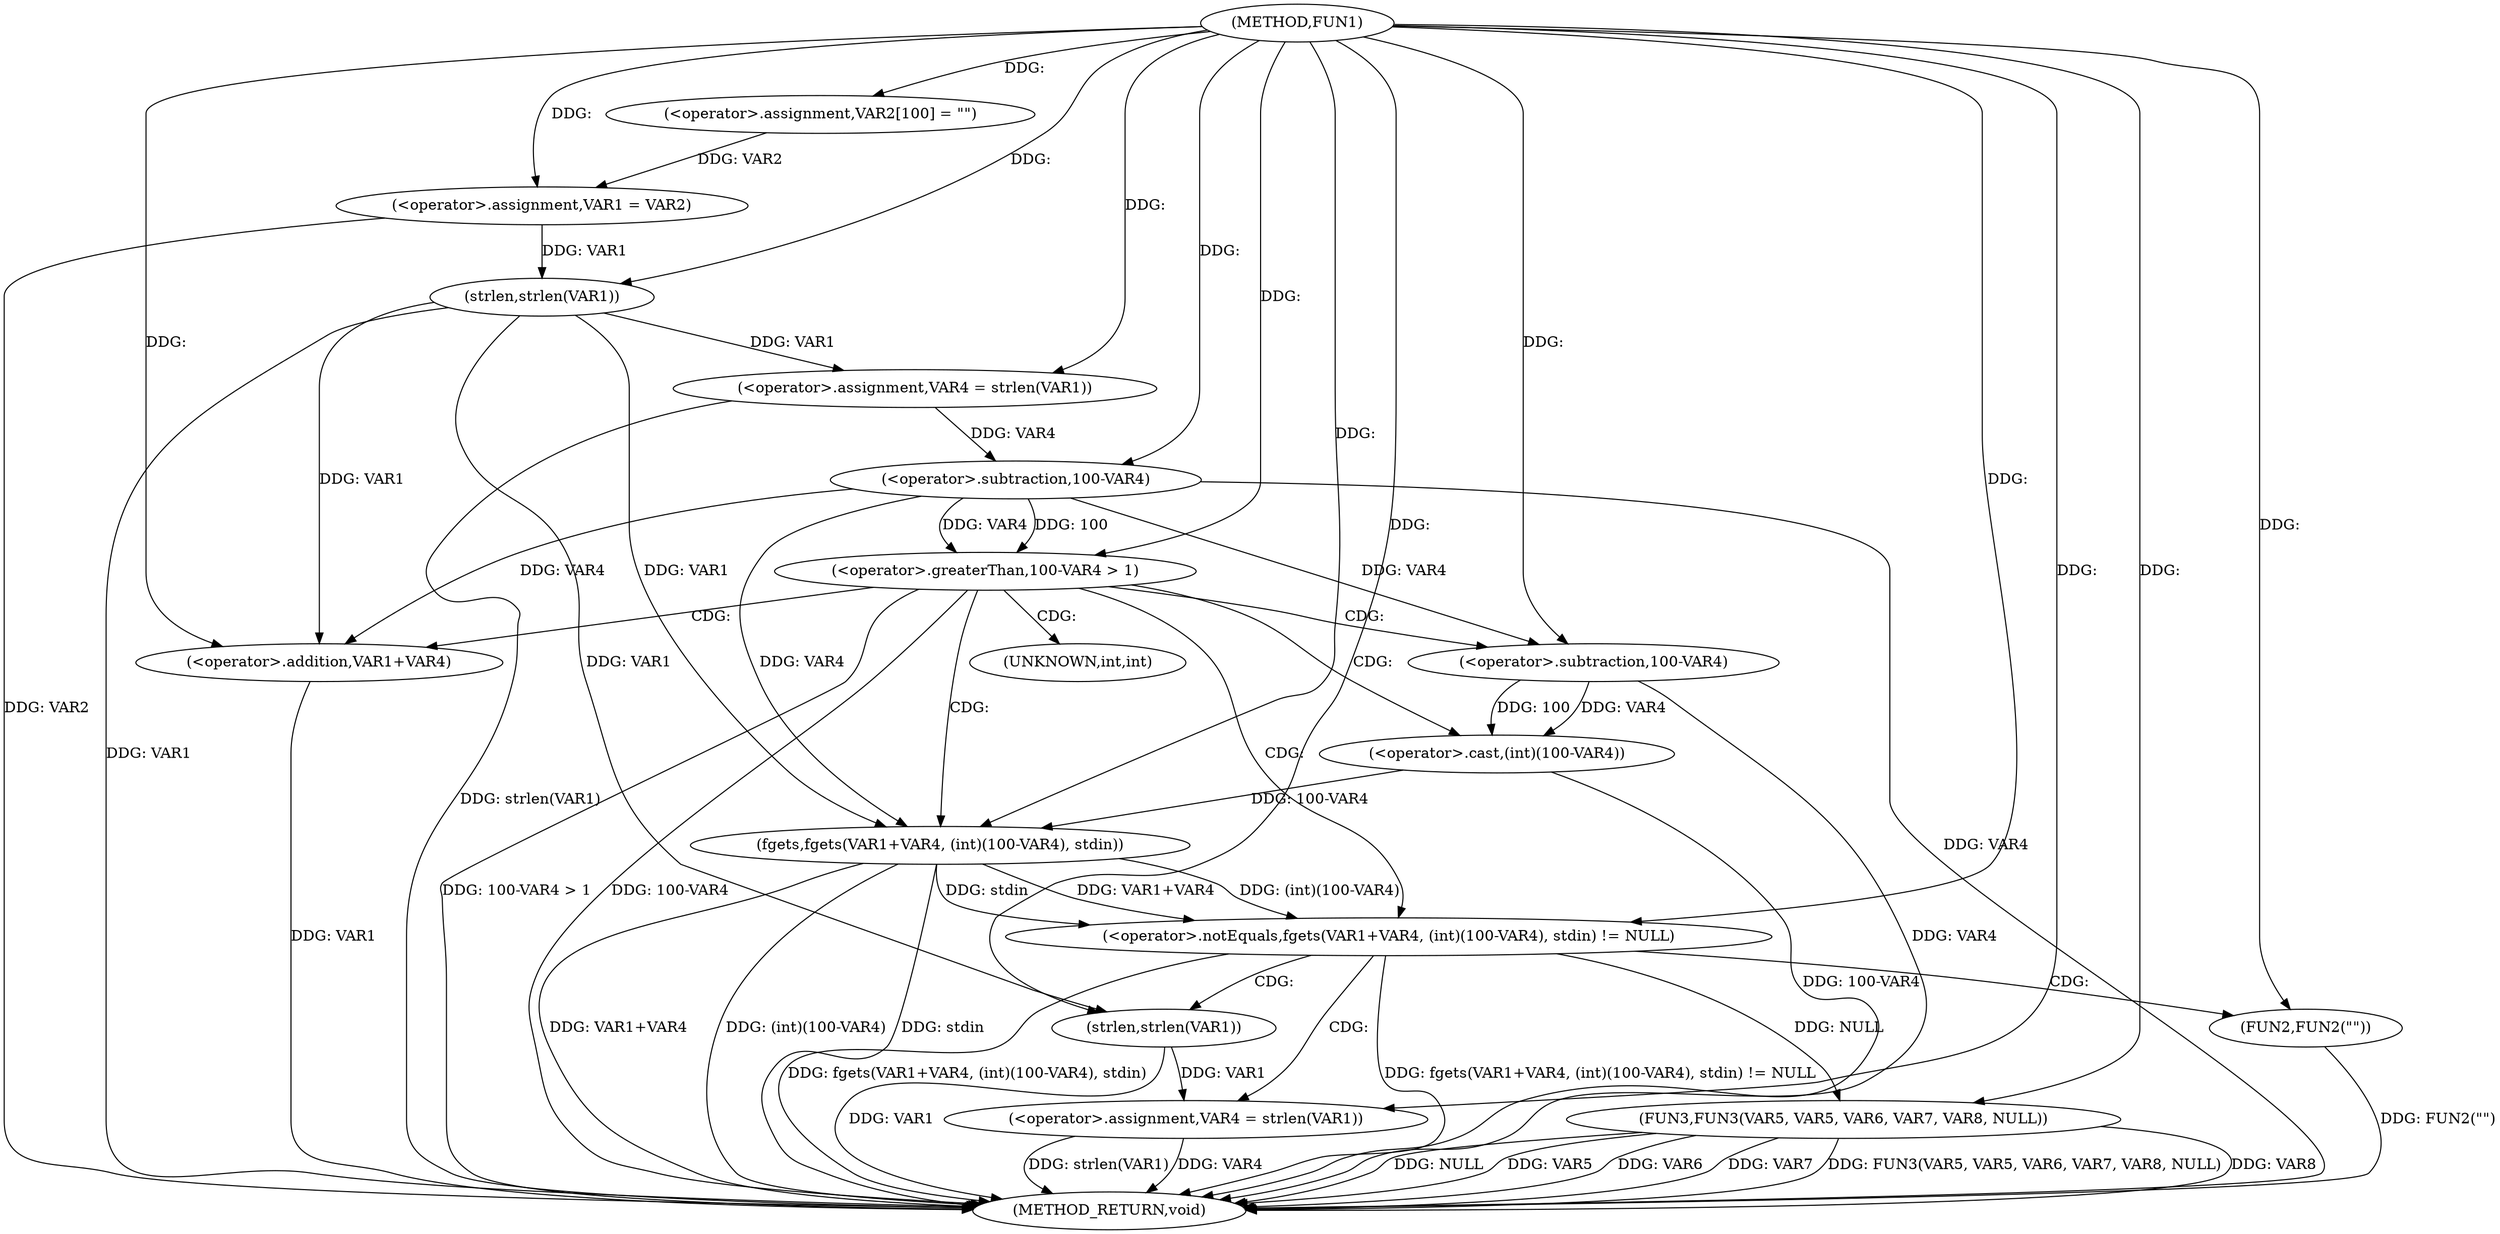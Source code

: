 digraph FUN1 {  
"1000100" [label = "(METHOD,FUN1)" ]
"1000155" [label = "(METHOD_RETURN,void)" ]
"1000104" [label = "(<operator>.assignment,VAR2[100] = \"\")" ]
"1000107" [label = "(<operator>.assignment,VAR1 = VAR2)" ]
"1000114" [label = "(<operator>.assignment,VAR4 = strlen(VAR1))" ]
"1000116" [label = "(strlen,strlen(VAR1))" ]
"1000119" [label = "(<operator>.greaterThan,100-VAR4 > 1)" ]
"1000120" [label = "(<operator>.subtraction,100-VAR4)" ]
"1000126" [label = "(<operator>.notEquals,fgets(VAR1+VAR4, (int)(100-VAR4), stdin) != NULL)" ]
"1000127" [label = "(fgets,fgets(VAR1+VAR4, (int)(100-VAR4), stdin))" ]
"1000128" [label = "(<operator>.addition,VAR1+VAR4)" ]
"1000131" [label = "(<operator>.cast,(int)(100-VAR4))" ]
"1000133" [label = "(<operator>.subtraction,100-VAR4)" ]
"1000139" [label = "(<operator>.assignment,VAR4 = strlen(VAR1))" ]
"1000141" [label = "(strlen,strlen(VAR1))" ]
"1000146" [label = "(FUN2,FUN2(\"\"))" ]
"1000148" [label = "(FUN3,FUN3(VAR5, VAR5, VAR6, VAR7, VAR8, NULL))" ]
"1000132" [label = "(UNKNOWN,int,int)" ]
  "1000116" -> "1000155"  [ label = "DDG: VAR1"] 
  "1000126" -> "1000155"  [ label = "DDG: fgets(VAR1+VAR4, (int)(100-VAR4), stdin) != NULL"] 
  "1000141" -> "1000155"  [ label = "DDG: VAR1"] 
  "1000128" -> "1000155"  [ label = "DDG: VAR1"] 
  "1000131" -> "1000155"  [ label = "DDG: 100-VAR4"] 
  "1000148" -> "1000155"  [ label = "DDG: NULL"] 
  "1000148" -> "1000155"  [ label = "DDG: VAR5"] 
  "1000127" -> "1000155"  [ label = "DDG: VAR1+VAR4"] 
  "1000119" -> "1000155"  [ label = "DDG: 100-VAR4 > 1"] 
  "1000146" -> "1000155"  [ label = "DDG: FUN2(\"\")"] 
  "1000114" -> "1000155"  [ label = "DDG: strlen(VAR1)"] 
  "1000107" -> "1000155"  [ label = "DDG: VAR2"] 
  "1000127" -> "1000155"  [ label = "DDG: (int)(100-VAR4)"] 
  "1000148" -> "1000155"  [ label = "DDG: VAR6"] 
  "1000139" -> "1000155"  [ label = "DDG: strlen(VAR1)"] 
  "1000139" -> "1000155"  [ label = "DDG: VAR4"] 
  "1000148" -> "1000155"  [ label = "DDG: VAR7"] 
  "1000148" -> "1000155"  [ label = "DDG: FUN3(VAR5, VAR5, VAR6, VAR7, VAR8, NULL)"] 
  "1000126" -> "1000155"  [ label = "DDG: fgets(VAR1+VAR4, (int)(100-VAR4), stdin)"] 
  "1000148" -> "1000155"  [ label = "DDG: VAR8"] 
  "1000133" -> "1000155"  [ label = "DDG: VAR4"] 
  "1000119" -> "1000155"  [ label = "DDG: 100-VAR4"] 
  "1000127" -> "1000155"  [ label = "DDG: stdin"] 
  "1000120" -> "1000155"  [ label = "DDG: VAR4"] 
  "1000100" -> "1000104"  [ label = "DDG: "] 
  "1000104" -> "1000107"  [ label = "DDG: VAR2"] 
  "1000100" -> "1000107"  [ label = "DDG: "] 
  "1000116" -> "1000114"  [ label = "DDG: VAR1"] 
  "1000100" -> "1000114"  [ label = "DDG: "] 
  "1000107" -> "1000116"  [ label = "DDG: VAR1"] 
  "1000100" -> "1000116"  [ label = "DDG: "] 
  "1000120" -> "1000119"  [ label = "DDG: 100"] 
  "1000120" -> "1000119"  [ label = "DDG: VAR4"] 
  "1000100" -> "1000120"  [ label = "DDG: "] 
  "1000114" -> "1000120"  [ label = "DDG: VAR4"] 
  "1000100" -> "1000119"  [ label = "DDG: "] 
  "1000127" -> "1000126"  [ label = "DDG: VAR1+VAR4"] 
  "1000127" -> "1000126"  [ label = "DDG: (int)(100-VAR4)"] 
  "1000127" -> "1000126"  [ label = "DDG: stdin"] 
  "1000116" -> "1000127"  [ label = "DDG: VAR1"] 
  "1000100" -> "1000127"  [ label = "DDG: "] 
  "1000120" -> "1000127"  [ label = "DDG: VAR4"] 
  "1000116" -> "1000128"  [ label = "DDG: VAR1"] 
  "1000100" -> "1000128"  [ label = "DDG: "] 
  "1000120" -> "1000128"  [ label = "DDG: VAR4"] 
  "1000131" -> "1000127"  [ label = "DDG: 100-VAR4"] 
  "1000133" -> "1000131"  [ label = "DDG: 100"] 
  "1000133" -> "1000131"  [ label = "DDG: VAR4"] 
  "1000100" -> "1000133"  [ label = "DDG: "] 
  "1000120" -> "1000133"  [ label = "DDG: VAR4"] 
  "1000100" -> "1000126"  [ label = "DDG: "] 
  "1000141" -> "1000139"  [ label = "DDG: VAR1"] 
  "1000100" -> "1000139"  [ label = "DDG: "] 
  "1000100" -> "1000141"  [ label = "DDG: "] 
  "1000116" -> "1000141"  [ label = "DDG: VAR1"] 
  "1000100" -> "1000146"  [ label = "DDG: "] 
  "1000100" -> "1000148"  [ label = "DDG: "] 
  "1000126" -> "1000148"  [ label = "DDG: NULL"] 
  "1000119" -> "1000132"  [ label = "CDG: "] 
  "1000119" -> "1000128"  [ label = "CDG: "] 
  "1000119" -> "1000131"  [ label = "CDG: "] 
  "1000119" -> "1000133"  [ label = "CDG: "] 
  "1000119" -> "1000127"  [ label = "CDG: "] 
  "1000119" -> "1000126"  [ label = "CDG: "] 
  "1000126" -> "1000141"  [ label = "CDG: "] 
  "1000126" -> "1000139"  [ label = "CDG: "] 
  "1000126" -> "1000146"  [ label = "CDG: "] 
}
